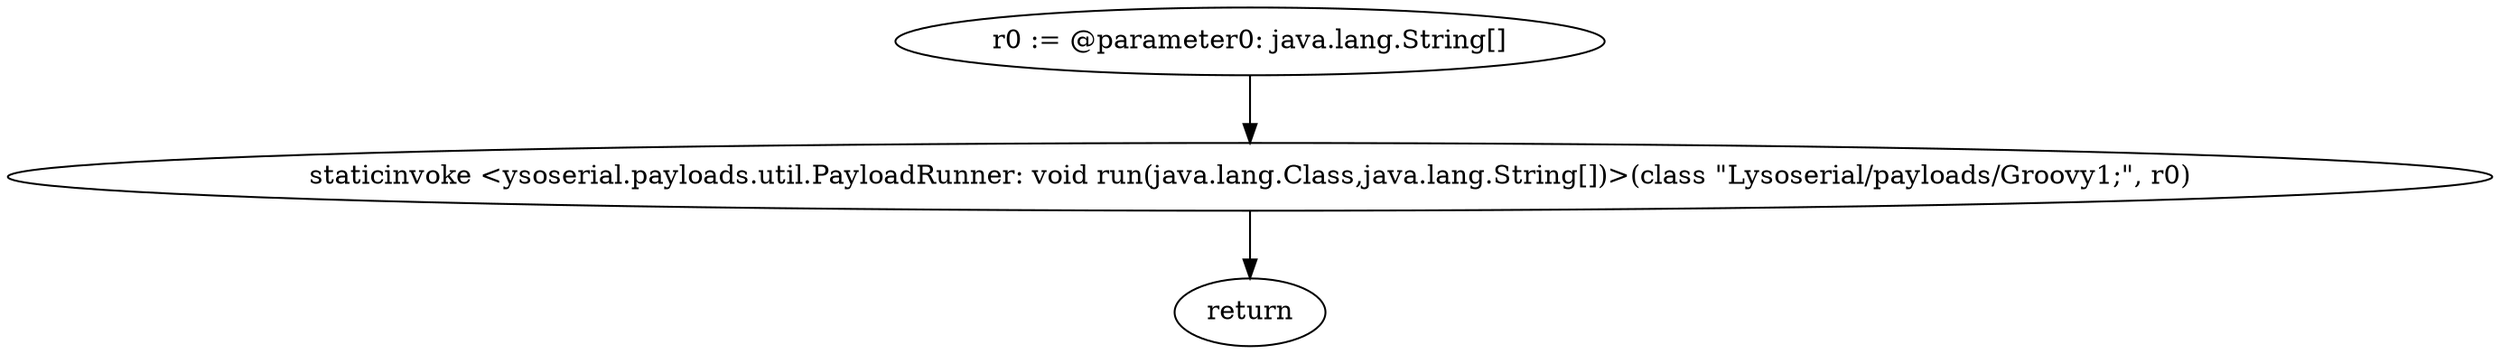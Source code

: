 digraph "unitGraph" {
    "r0 := @parameter0: java.lang.String[]"
    "staticinvoke <ysoserial.payloads.util.PayloadRunner: void run(java.lang.Class,java.lang.String[])>(class \"Lysoserial/payloads/Groovy1;\", r0)"
    "return"
    "r0 := @parameter0: java.lang.String[]"->"staticinvoke <ysoserial.payloads.util.PayloadRunner: void run(java.lang.Class,java.lang.String[])>(class \"Lysoserial/payloads/Groovy1;\", r0)";
    "staticinvoke <ysoserial.payloads.util.PayloadRunner: void run(java.lang.Class,java.lang.String[])>(class \"Lysoserial/payloads/Groovy1;\", r0)"->"return";
}
